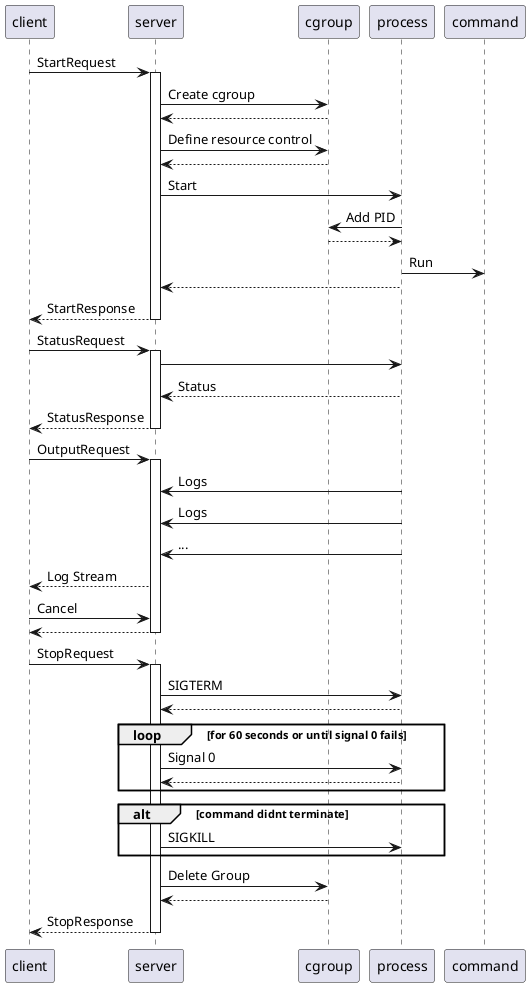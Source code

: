 @startuml
client -> server: StartRequest
activate server
server -> cgroup: Create cgroup
server <-- cgroup: 
server -> cgroup: Define resource control
server <-- cgroup:
server -> process: Start
process -> cgroup: Add PID
process <-- cgroup:
process -> command: Run
process --> server:
client <-- server: StartResponse
deactivate server

client -> server: StatusRequest
activate server
server -> process: 
server <-- process: Status
client <-- server: StatusResponse
deactivate server

client -> server: OutputRequest
activate server
process -> server: Logs
process -> server: Logs
process -> server: ...
server --> client: Log Stream
client -> server: Cancel
server --> client:
deactivate server

client -> server: StopRequest
activate server
server -> process: SIGTERM
server <-- process:
loop for 60 seconds or until signal 0 fails
    server -> process: Signal 0
    process --> server:
end
alt command didnt terminate
    server -> process: SIGKILL
end
server -> cgroup: Delete Group
cgroup --> server: 
client <-- server: StopResponse
deactivate server

@enduml
